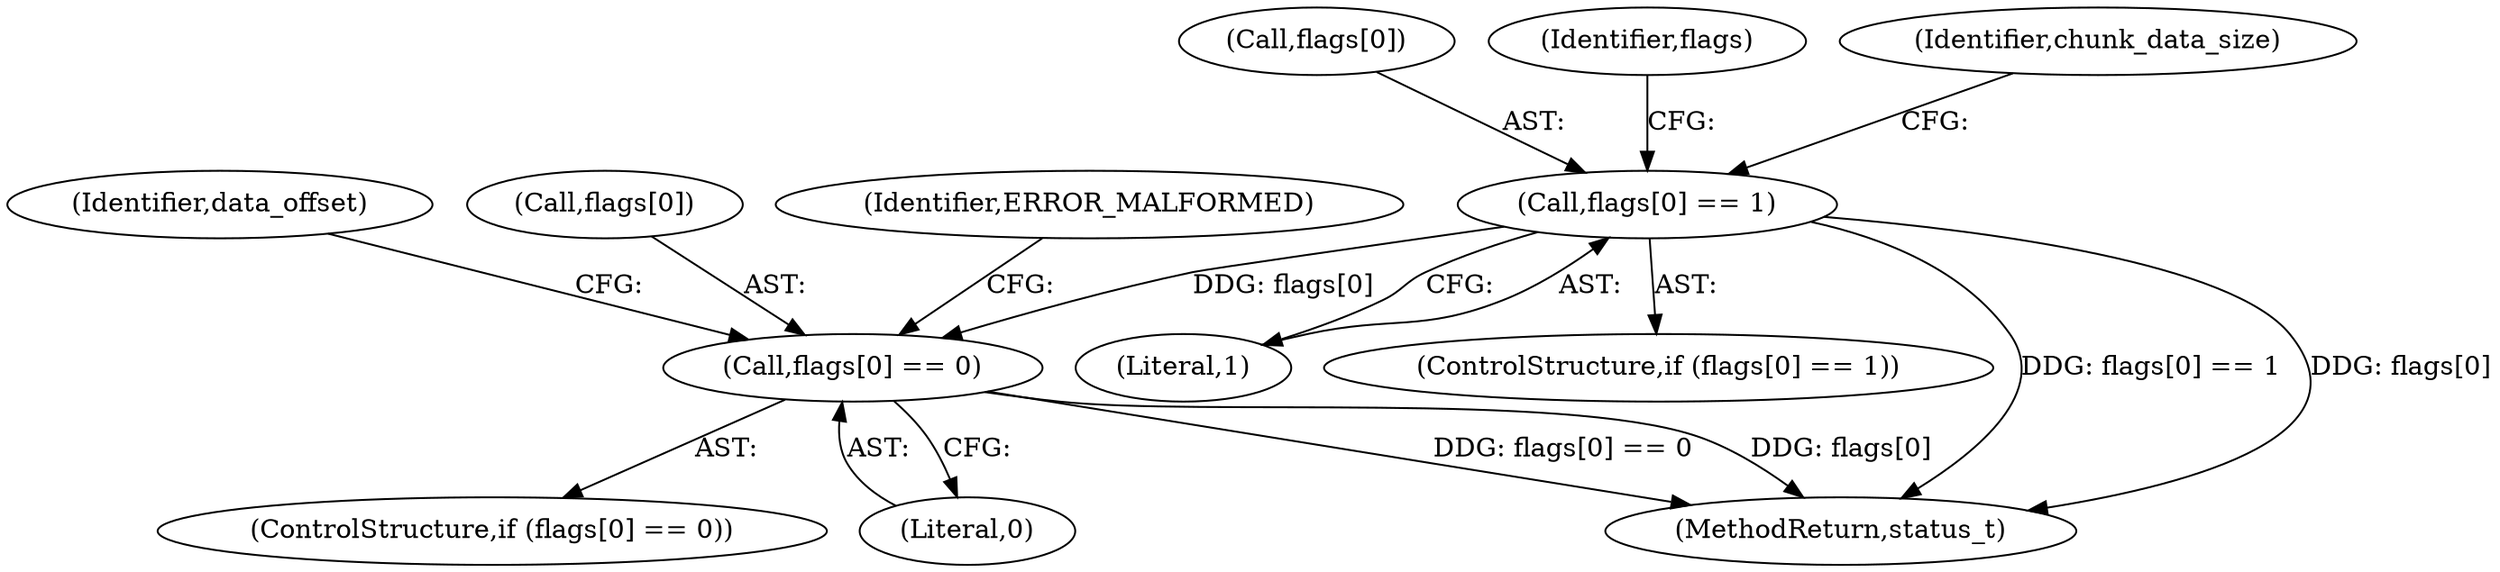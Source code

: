 digraph "0_Android_6fe85f7e15203e48df2cc3e8e1c4bc6ad49dc968@array" {
"1002503" [label="(Call,flags[0] == 1)"];
"1002532" [label="(Call,flags[0] == 0)"];
"1002559" [label="(Identifier,ERROR_MALFORMED)"];
"1002504" [label="(Call,flags[0])"];
"1002502" [label="(ControlStructure,if (flags[0] == 1))"];
"1002507" [label="(Literal,1)"];
"1002532" [label="(Call,flags[0] == 0)"];
"1002536" [label="(Literal,0)"];
"1002503" [label="(Call,flags[0] == 1)"];
"1002541" [label="(Identifier,data_offset)"];
"1002534" [label="(Identifier,flags)"];
"1002931" [label="(MethodReturn,status_t)"];
"1002511" [label="(Identifier,chunk_data_size)"];
"1002531" [label="(ControlStructure,if (flags[0] == 0))"];
"1002533" [label="(Call,flags[0])"];
"1002503" -> "1002502"  [label="AST: "];
"1002503" -> "1002507"  [label="CFG: "];
"1002504" -> "1002503"  [label="AST: "];
"1002507" -> "1002503"  [label="AST: "];
"1002511" -> "1002503"  [label="CFG: "];
"1002534" -> "1002503"  [label="CFG: "];
"1002503" -> "1002931"  [label="DDG: flags[0] == 1"];
"1002503" -> "1002931"  [label="DDG: flags[0]"];
"1002503" -> "1002532"  [label="DDG: flags[0]"];
"1002532" -> "1002531"  [label="AST: "];
"1002532" -> "1002536"  [label="CFG: "];
"1002533" -> "1002532"  [label="AST: "];
"1002536" -> "1002532"  [label="AST: "];
"1002541" -> "1002532"  [label="CFG: "];
"1002559" -> "1002532"  [label="CFG: "];
"1002532" -> "1002931"  [label="DDG: flags[0] == 0"];
"1002532" -> "1002931"  [label="DDG: flags[0]"];
}
